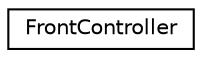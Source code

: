 digraph "Graphical Class Hierarchy"
{
  edge [fontname="Helvetica",fontsize="10",labelfontname="Helvetica",labelfontsize="10"];
  node [fontname="Helvetica",fontsize="10",shape=record];
  rankdir="LR";
  Node1 [label="FrontController",height=0.2,width=0.4,color="black", fillcolor="white", style="filled",URL="$class_front_controller.html"];
}

